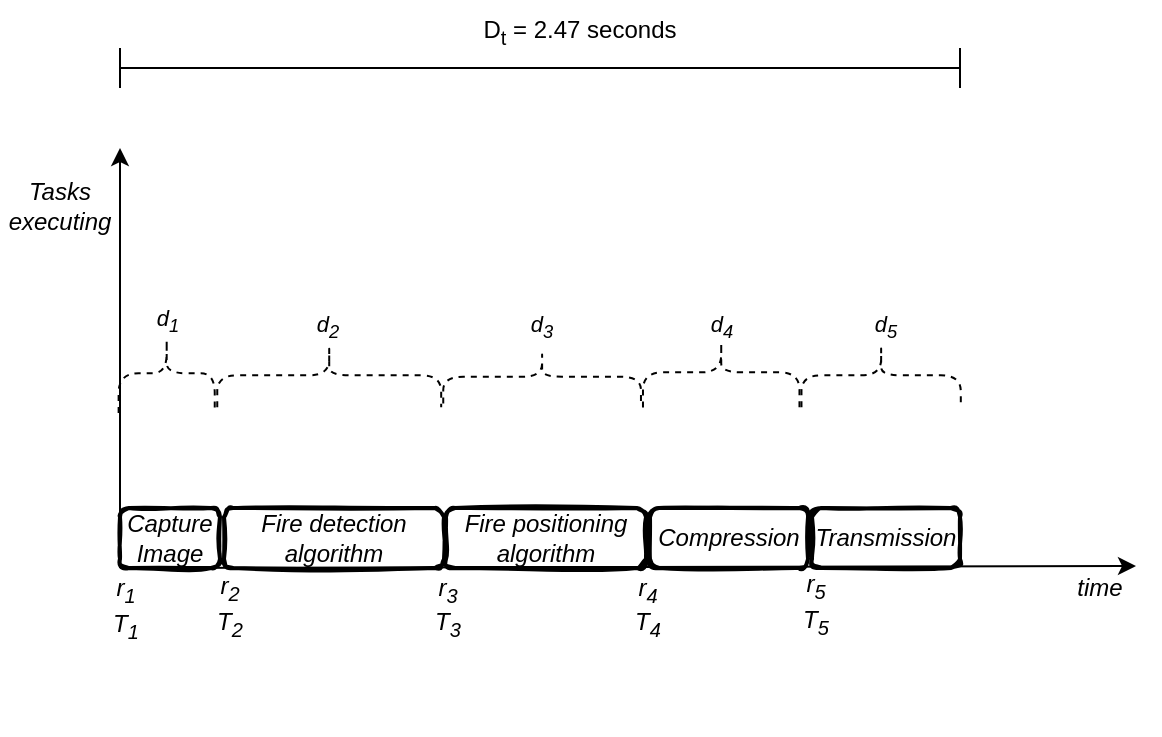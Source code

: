 <mxfile version="18.0.1" type="github"><diagram id="WEfPkpSngBdoEiuaeqpp" name="Page-1"><mxGraphModel dx="782" dy="820" grid="1" gridSize="10" guides="1" tooltips="1" connect="1" arrows="1" fold="1" page="0" pageScale="1" pageWidth="827" pageHeight="1169" math="0" shadow="0"><root><mxCell id="0"/><mxCell id="1" parent="0"/><mxCell id="TlXfZ2SNmpPf8gCx45ni-1" value="" style="shape=crossbar;whiteSpace=wrap;html=1;rounded=1;" parent="1" vertex="1"><mxGeometry x="220" width="420" height="20" as="geometry"/></mxCell><mxCell id="TlXfZ2SNmpPf8gCx45ni-2" value="Capture Image" style="rounded=1;whiteSpace=wrap;html=1;strokeWidth=2;fillWeight=4;hachureGap=8;hachureAngle=45;sketch=1;fontStyle=2" parent="1" vertex="1"><mxGeometry x="220" y="230" width="50" height="30" as="geometry"/></mxCell><mxCell id="TlXfZ2SNmpPf8gCx45ni-3" value="Fire detection algorithm" style="rounded=1;whiteSpace=wrap;html=1;strokeWidth=2;fillWeight=4;hachureGap=8;hachureAngle=45;sketch=1;fontStyle=2" parent="1" vertex="1"><mxGeometry x="272" y="230" width="110" height="30" as="geometry"/></mxCell><mxCell id="TlXfZ2SNmpPf8gCx45ni-4" value="Fire positioning algorithm" style="rounded=1;whiteSpace=wrap;html=1;strokeWidth=2;fillWeight=4;hachureGap=8;hachureAngle=45;sketch=1;fontStyle=2" parent="1" vertex="1"><mxGeometry x="383" y="230" width="100" height="30" as="geometry"/></mxCell><mxCell id="TlXfZ2SNmpPf8gCx45ni-5" value="Compression" style="rounded=1;whiteSpace=wrap;html=1;strokeWidth=2;fillWeight=4;hachureGap=8;hachureAngle=45;sketch=1;fontStyle=2" parent="1" vertex="1"><mxGeometry x="485" y="230" width="79" height="30" as="geometry"/></mxCell><mxCell id="TlXfZ2SNmpPf8gCx45ni-6" value="Transmission" style="rounded=1;whiteSpace=wrap;html=1;strokeWidth=2;fillWeight=4;hachureGap=8;hachureAngle=45;sketch=1;fontStyle=2" parent="1" vertex="1"><mxGeometry x="566" y="230" width="74" height="30" as="geometry"/></mxCell><mxCell id="TlXfZ2SNmpPf8gCx45ni-7" value="" style="line;strokeWidth=2;html=1;perimeter=backbonePerimeter;points=[];outlineConnect=0;gradientColor=#ffffff;strokeColor=none;" parent="1" vertex="1"><mxGeometry x="470" y="253" width="210" height="10" as="geometry"/></mxCell><mxCell id="TlXfZ2SNmpPf8gCx45ni-9" value="r&lt;sub&gt;1&lt;br&gt;&lt;/sub&gt;T&lt;sub&gt;1&lt;/sub&gt;" style="text;html=1;strokeColor=none;fillColor=none;align=center;verticalAlign=middle;whiteSpace=wrap;rounded=0;fontStyle=2" parent="1" vertex="1"><mxGeometry x="193" y="265" width="60" height="30" as="geometry"/></mxCell><mxCell id="TlXfZ2SNmpPf8gCx45ni-10" value="r&lt;sub&gt;2&lt;br&gt;&lt;/sub&gt;T&lt;sub&gt;2&lt;/sub&gt;" style="text;html=1;strokeColor=none;fillColor=none;align=center;verticalAlign=middle;whiteSpace=wrap;rounded=0;fontStyle=2" parent="1" vertex="1"><mxGeometry x="245" y="264" width="60" height="30" as="geometry"/></mxCell><mxCell id="TlXfZ2SNmpPf8gCx45ni-11" value="&lt;div&gt;r&lt;sub&gt;3 &lt;/sub&gt;&lt;br&gt;&lt;/div&gt;&lt;div&gt;T&lt;sub&gt;3&lt;/sub&gt; &lt;br&gt;&lt;/div&gt;&lt;div&gt;&lt;br&gt;&lt;/div&gt;&lt;div&gt;&lt;sub&gt;&lt;br&gt;&lt;/sub&gt;&lt;/div&gt;&lt;div&gt;&lt;br&gt;&lt;/div&gt;" style="text;html=1;strokeColor=none;fillColor=none;align=center;verticalAlign=middle;whiteSpace=wrap;rounded=0;fontStyle=2" parent="1" vertex="1"><mxGeometry x="354" y="265" width="60" height="75" as="geometry"/></mxCell><mxCell id="TlXfZ2SNmpPf8gCx45ni-13" value="r&lt;sub&gt;5&lt;br&gt;&lt;/sub&gt;T&lt;sub&gt;5&lt;/sub&gt;" style="text;html=1;strokeColor=none;fillColor=none;align=center;verticalAlign=middle;whiteSpace=wrap;rounded=0;fontStyle=2" parent="1" vertex="1"><mxGeometry x="538" y="263" width="60" height="30" as="geometry"/></mxCell><mxCell id="TlXfZ2SNmpPf8gCx45ni-21" value="&lt;font style=&quot;font-size: 11px&quot;&gt;&lt;i&gt;d&lt;sub&gt;1&lt;/sub&gt;&lt;/i&gt;&lt;/font&gt;" style="text;html=1;strokeColor=none;fillColor=none;align=center;verticalAlign=middle;whiteSpace=wrap;rounded=0;dashed=1;" parent="1" vertex="1"><mxGeometry x="214" y="120.63" width="60" height="30" as="geometry"/></mxCell><mxCell id="TlXfZ2SNmpPf8gCx45ni-22" value="&lt;font style=&quot;font-size: 11px&quot;&gt;&lt;i&gt;d&lt;sub&gt;2&lt;/sub&gt;&lt;/i&gt;&lt;/font&gt;" style="text;html=1;strokeColor=none;fillColor=none;align=center;verticalAlign=middle;whiteSpace=wrap;rounded=0;dashed=1;" parent="1" vertex="1"><mxGeometry x="294" y="124.21" width="60" height="30" as="geometry"/></mxCell><mxCell id="TlXfZ2SNmpPf8gCx45ni-23" value="&lt;font style=&quot;font-size: 11px&quot;&gt;d&lt;sub&gt;4&lt;/sub&gt;&lt;/font&gt;" style="text;html=1;strokeColor=none;fillColor=none;align=center;verticalAlign=middle;whiteSpace=wrap;rounded=0;dashed=1;fontStyle=2" parent="1" vertex="1"><mxGeometry x="496.11" y="123.63" width="50" height="30" as="geometry"/></mxCell><mxCell id="TlXfZ2SNmpPf8gCx45ni-27" value="&lt;font style=&quot;font-size: 11px&quot;&gt;d&lt;sub&gt;5&lt;/sub&gt;&lt;/font&gt;" style="text;html=1;strokeColor=none;fillColor=none;align=center;verticalAlign=middle;whiteSpace=wrap;rounded=0;dashed=1;fontStyle=2" parent="1" vertex="1"><mxGeometry x="578" y="124.21" width="50" height="30" as="geometry"/></mxCell><mxCell id="TlXfZ2SNmpPf8gCx45ni-30" value="&lt;font style=&quot;font-size: 11px&quot;&gt;d&lt;sub&gt;3&lt;/sub&gt;&lt;/font&gt;" style="text;html=1;strokeColor=none;fillColor=none;align=center;verticalAlign=middle;whiteSpace=wrap;rounded=0;dashed=1;fontStyle=2" parent="1" vertex="1"><mxGeometry x="400.68" y="128" width="60" height="22.71" as="geometry"/></mxCell><mxCell id="TlXfZ2SNmpPf8gCx45ni-32" value="D&lt;sub&gt;t&lt;/sub&gt; = 2.47 seconds" style="text;html=1;strokeColor=none;fillColor=none;align=center;verticalAlign=middle;whiteSpace=wrap;rounded=0;dashed=1;" parent="1" vertex="1"><mxGeometry x="400" y="-23.18" width="100" height="30" as="geometry"/></mxCell><mxCell id="TlXfZ2SNmpPf8gCx45ni-33" value="" style="shape=curlyBracket;whiteSpace=wrap;html=1;rounded=1;flipH=1;dashed=1;strokeWidth=1;gradientColor=#ffffff;rotation=-90;" parent="1" vertex="1"><mxGeometry x="223.51" y="138.61" width="39.66" height="48.05" as="geometry"/></mxCell><mxCell id="TlXfZ2SNmpPf8gCx45ni-34" value="" style="shape=curlyBracket;whiteSpace=wrap;html=1;rounded=1;flipH=1;dashed=1;strokeWidth=1;gradientColor=#ffffff;rotation=-90;" parent="1" vertex="1"><mxGeometry x="308.61" y="107.67" width="32" height="111.96" as="geometry"/></mxCell><mxCell id="TlXfZ2SNmpPf8gCx45ni-35" value="" style="shape=curlyBracket;whiteSpace=wrap;html=1;rounded=1;flipH=1;dashed=1;strokeWidth=1;gradientColor=#ffffff;rotation=-90;" parent="1" vertex="1"><mxGeometry x="503.06" y="123.06" width="35.11" height="78.25" as="geometry"/></mxCell><mxCell id="TlXfZ2SNmpPf8gCx45ni-36" value="" style="shape=curlyBracket;whiteSpace=wrap;html=1;rounded=1;flipH=1;dashed=1;strokeWidth=1;gradientColor=#ffffff;rotation=-90;" parent="1" vertex="1"><mxGeometry x="584.57" y="123.81" width="32" height="79.67" as="geometry"/></mxCell><mxCell id="TlXfZ2SNmpPf8gCx45ni-37" value="" style="shape=curlyBracket;whiteSpace=wrap;html=1;rounded=1;flipH=1;dashed=1;strokeWidth=1;gradientColor=#ffffff;rotation=-90;fontStyle=2" parent="1" vertex="1"><mxGeometry x="417.72" y="114.95" width="26.67" height="98.86" as="geometry"/></mxCell><mxCell id="TlXfZ2SNmpPf8gCx45ni-39" value="" style="endArrow=classic;html=1;rounded=0;exitX=0;exitY=1;exitDx=0;exitDy=0;" parent="1" source="TlXfZ2SNmpPf8gCx45ni-2" edge="1"><mxGeometry width="50" height="50" relative="1" as="geometry"><mxPoint x="468" y="259" as="sourcePoint"/><mxPoint x="728" y="259" as="targetPoint"/></mxGeometry></mxCell><mxCell id="TlXfZ2SNmpPf8gCx45ni-40" value="&lt;i&gt;time&lt;/i&gt;" style="text;html=1;strokeColor=none;fillColor=none;align=center;verticalAlign=middle;whiteSpace=wrap;rounded=0;dashed=1;" parent="1" vertex="1"><mxGeometry x="680" y="260" width="60" height="20" as="geometry"/></mxCell><mxCell id="-1S_ykNe3HPQFk9cWpex-1" value="" style="endArrow=classic;html=1;rounded=0;exitX=0;exitY=1;exitDx=0;exitDy=0;" parent="1" source="TlXfZ2SNmpPf8gCx45ni-2" edge="1"><mxGeometry width="50" height="50" relative="1" as="geometry"><mxPoint x="370" y="160" as="sourcePoint"/><mxPoint x="220" y="50" as="targetPoint"/></mxGeometry></mxCell><mxCell id="-1S_ykNe3HPQFk9cWpex-3" value="&lt;i&gt;Tasks executing&lt;br&gt;&lt;/i&gt;" style="text;html=1;strokeColor=none;fillColor=none;align=center;verticalAlign=middle;whiteSpace=wrap;rounded=0;" parent="1" vertex="1"><mxGeometry x="160" y="64.38" width="60" height="30" as="geometry"/></mxCell><mxCell id="g2laWpHZ1Jg_9qV-TJ3C-2" value="&lt;div&gt;r&lt;sub&gt;4 &lt;/sub&gt;&lt;br&gt;&lt;/div&gt;&lt;div&gt;T&lt;sub&gt;4&lt;/sub&gt; &lt;br&gt;&lt;/div&gt;&lt;div&gt;&lt;br&gt;&lt;/div&gt;&lt;div&gt;&lt;sub&gt;&lt;br&gt;&lt;/sub&gt;&lt;/div&gt;&lt;div&gt;&lt;br&gt;&lt;/div&gt;" style="text;html=1;strokeColor=none;fillColor=none;align=center;verticalAlign=middle;whiteSpace=wrap;rounded=0;fontStyle=2" parent="1" vertex="1"><mxGeometry x="454" y="265" width="60" height="75" as="geometry"/></mxCell></root></mxGraphModel></diagram></mxfile>